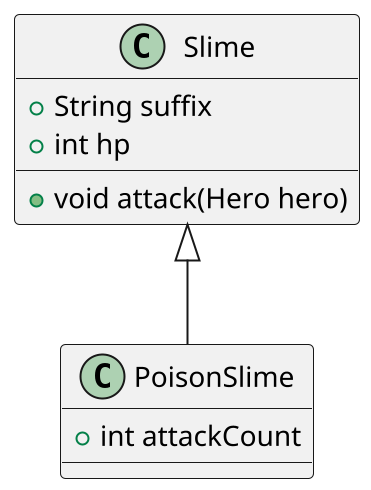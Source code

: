 @startuml
scale 2

class Slime {
    + String suffix
    + int hp

    + void attack(Hero hero)
}

class PoisonSlime extends Slime {
    + int attackCount
}

@enduml